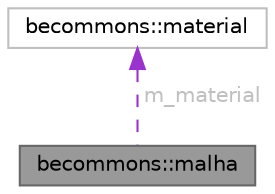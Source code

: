 digraph "becommons::malha"
{
 // LATEX_PDF_SIZE
  bgcolor="transparent";
  edge [fontname=Helvetica,fontsize=10,labelfontname=Helvetica,labelfontsize=10];
  node [fontname=Helvetica,fontsize=10,shape=box,height=0.2,width=0.4];
  Node1 [id="Node000001",label="becommons::malha",height=0.2,width=0.4,color="gray40", fillcolor="grey60", style="filled", fontcolor="black",tooltip="Gerencia os vertices, indices, material e ect. Usada para renderizar objetos 3D."];
  Node2 -> Node1 [id="edge1_Node000001_Node000002",dir="back",color="darkorchid3",style="dashed",tooltip=" ",label=" m_material",fontcolor="grey" ];
  Node2 [id="Node000002",label="becommons::material",height=0.2,width=0.4,color="grey75", fillcolor="white", style="filled",URL="$structbecommons_1_1material.html",tooltip=" "];
}
